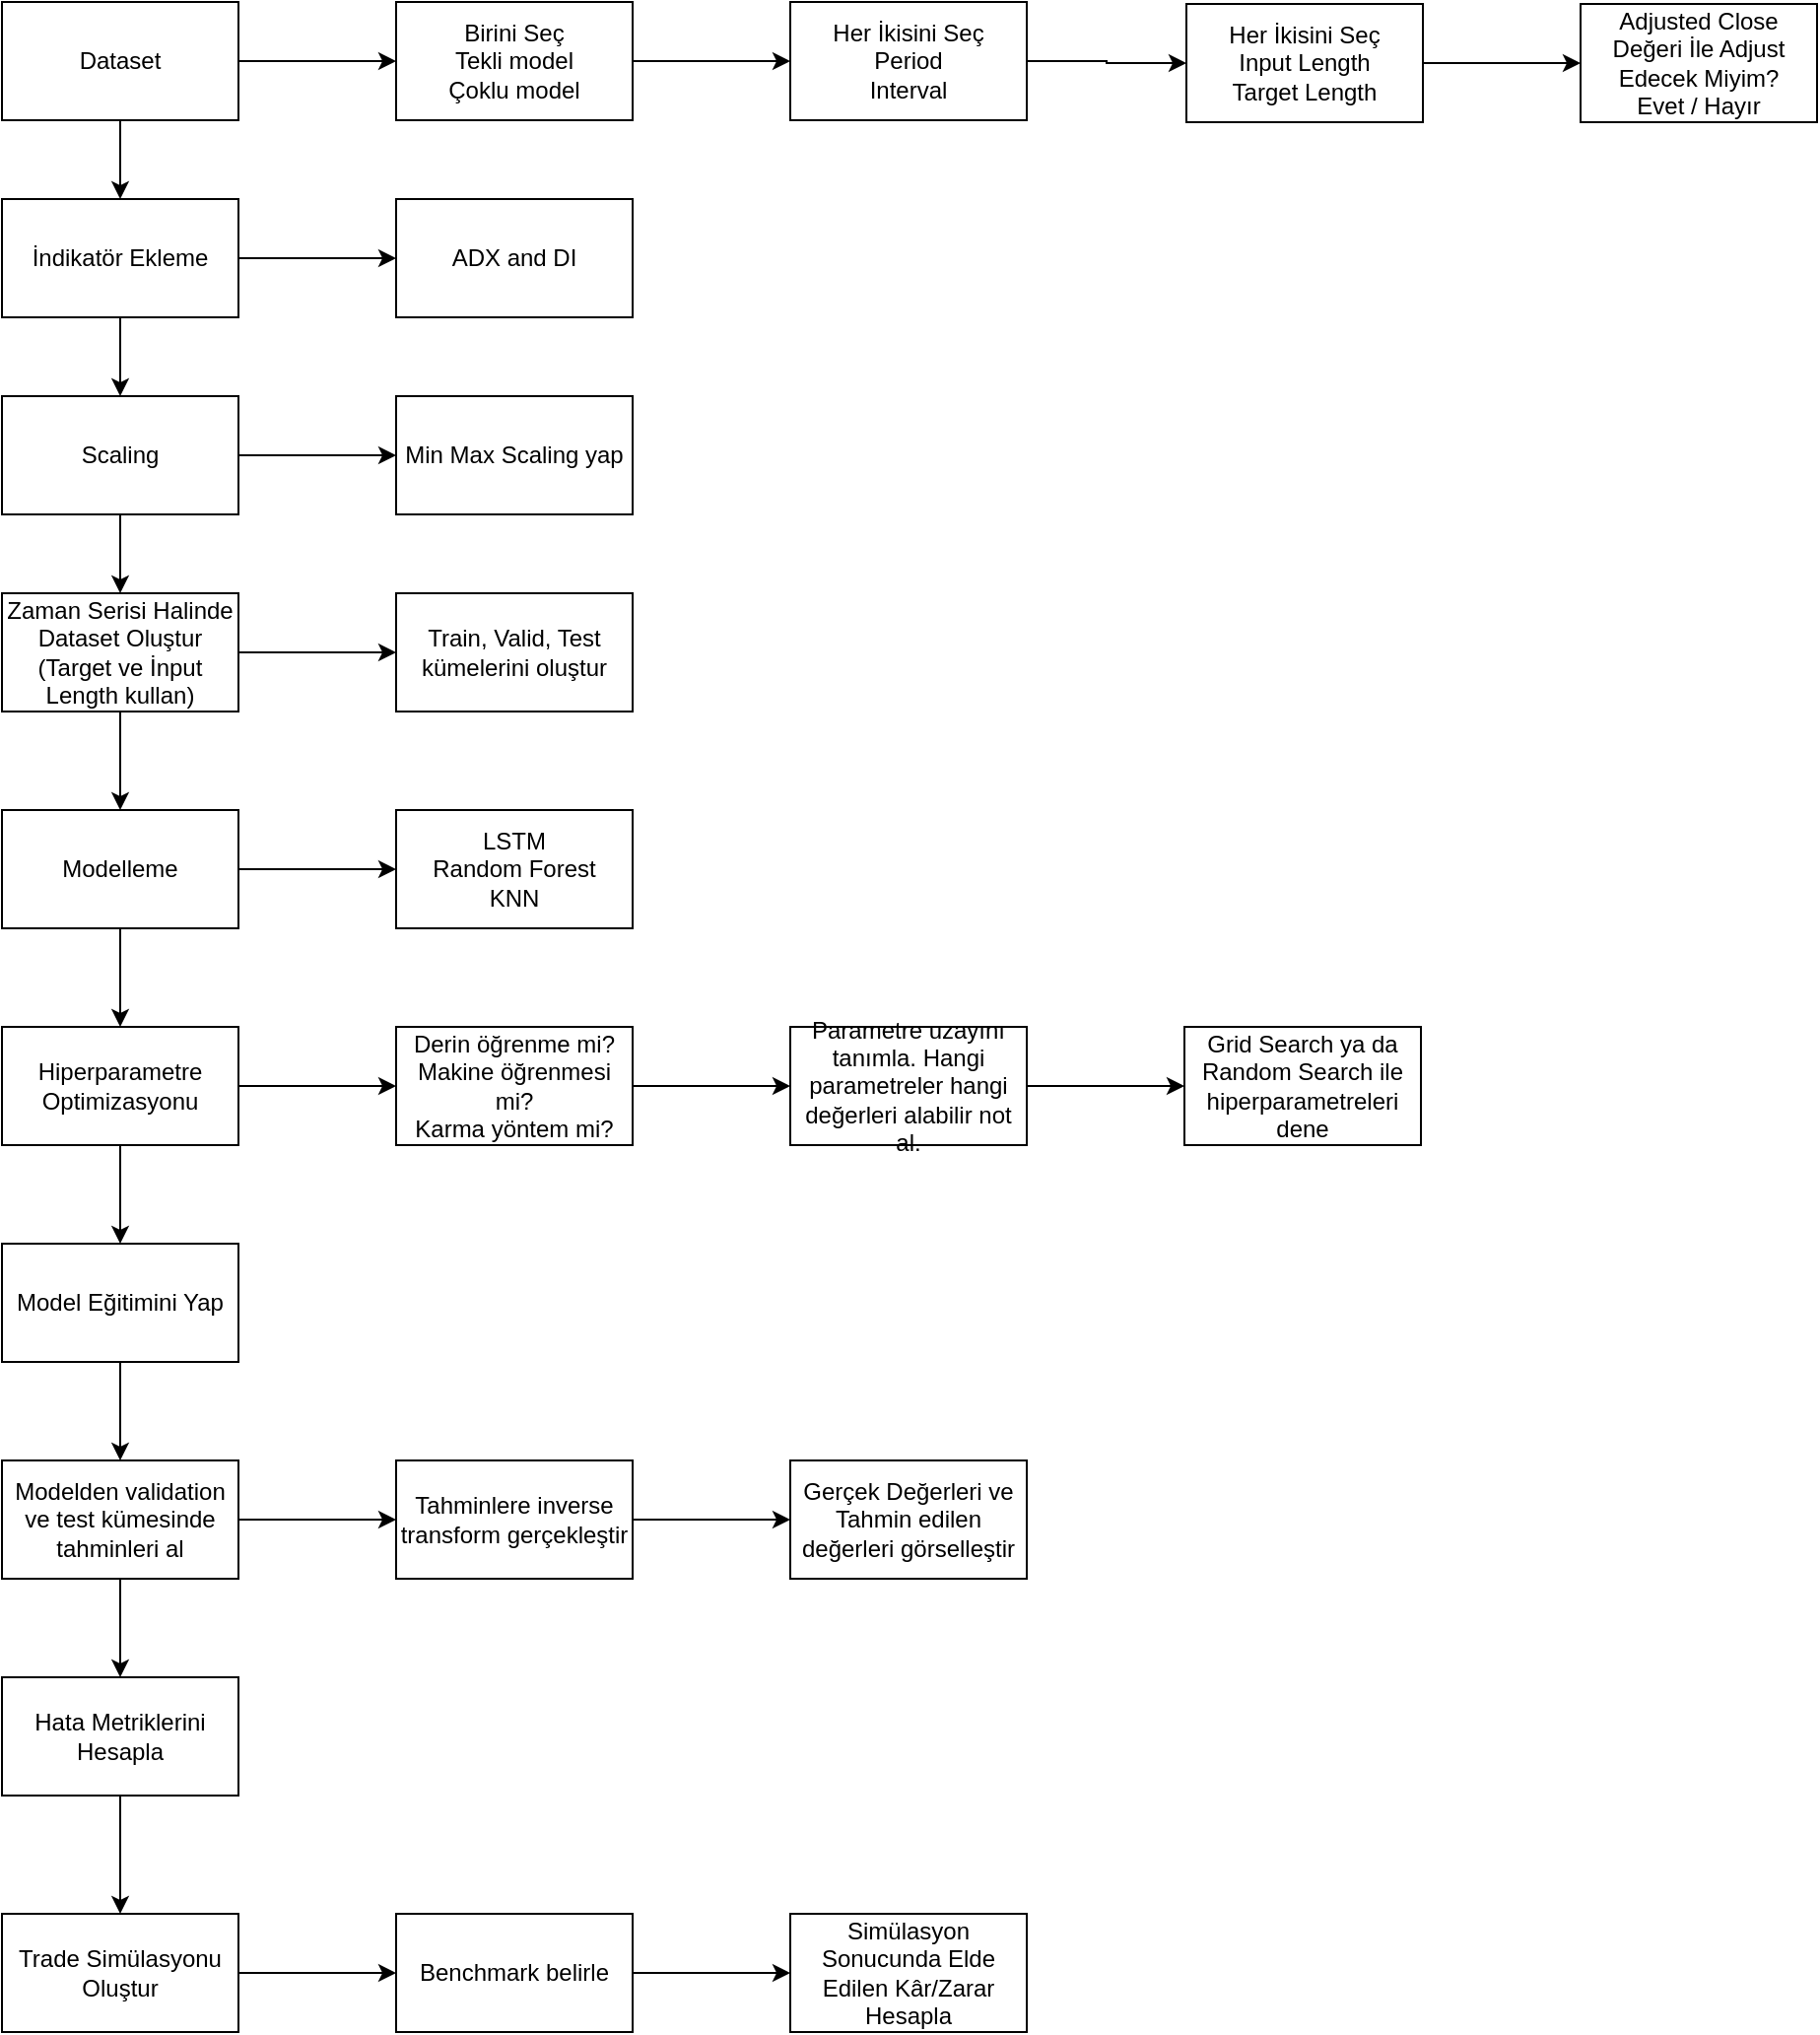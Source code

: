 <mxfile version="26.0.3">
  <diagram name="Sayfa -1" id="r75LU3kL0TUORkjahN-T">
    <mxGraphModel dx="1434" dy="746" grid="1" gridSize="10" guides="1" tooltips="1" connect="1" arrows="1" fold="1" page="1" pageScale="1" pageWidth="827" pageHeight="1169" math="0" shadow="0">
      <root>
        <mxCell id="0" />
        <mxCell id="1" parent="0" />
        <mxCell id="KyWWYSSTd58YS8akeymB-6" value="" style="edgeStyle=orthogonalEdgeStyle;rounded=0;orthogonalLoop=1;jettySize=auto;html=1;" edge="1" parent="1" source="KyWWYSSTd58YS8akeymB-1" target="KyWWYSSTd58YS8akeymB-5">
          <mxGeometry relative="1" as="geometry" />
        </mxCell>
        <mxCell id="KyWWYSSTd58YS8akeymB-13" value="" style="edgeStyle=orthogonalEdgeStyle;rounded=0;orthogonalLoop=1;jettySize=auto;html=1;" edge="1" parent="1" source="KyWWYSSTd58YS8akeymB-1" target="KyWWYSSTd58YS8akeymB-2">
          <mxGeometry relative="1" as="geometry" />
        </mxCell>
        <mxCell id="KyWWYSSTd58YS8akeymB-1" value="Dataset" style="rounded=0;whiteSpace=wrap;html=1;" vertex="1" parent="1">
          <mxGeometry x="140" y="240" width="120" height="60" as="geometry" />
        </mxCell>
        <mxCell id="KyWWYSSTd58YS8akeymB-15" value="" style="edgeStyle=orthogonalEdgeStyle;rounded=0;orthogonalLoop=1;jettySize=auto;html=1;" edge="1" parent="1" source="KyWWYSSTd58YS8akeymB-2" target="KyWWYSSTd58YS8akeymB-14">
          <mxGeometry relative="1" as="geometry" />
        </mxCell>
        <mxCell id="KyWWYSSTd58YS8akeymB-17" value="" style="edgeStyle=orthogonalEdgeStyle;rounded=0;orthogonalLoop=1;jettySize=auto;html=1;" edge="1" parent="1" source="KyWWYSSTd58YS8akeymB-2" target="KyWWYSSTd58YS8akeymB-16">
          <mxGeometry relative="1" as="geometry" />
        </mxCell>
        <mxCell id="KyWWYSSTd58YS8akeymB-2" value="İndikatör Ekleme" style="rounded=0;whiteSpace=wrap;html=1;" vertex="1" parent="1">
          <mxGeometry x="140" y="340" width="120" height="60" as="geometry" />
        </mxCell>
        <mxCell id="KyWWYSSTd58YS8akeymB-8" value="" style="edgeStyle=orthogonalEdgeStyle;rounded=0;orthogonalLoop=1;jettySize=auto;html=1;" edge="1" parent="1" source="KyWWYSSTd58YS8akeymB-5" target="KyWWYSSTd58YS8akeymB-7">
          <mxGeometry relative="1" as="geometry" />
        </mxCell>
        <mxCell id="KyWWYSSTd58YS8akeymB-5" value="&lt;div&gt;Birini Seç&lt;/div&gt;Tekli model&lt;div&gt;Çoklu model&lt;/div&gt;" style="rounded=0;whiteSpace=wrap;html=1;" vertex="1" parent="1">
          <mxGeometry x="340" y="240" width="120" height="60" as="geometry" />
        </mxCell>
        <mxCell id="KyWWYSSTd58YS8akeymB-10" value="" style="edgeStyle=orthogonalEdgeStyle;rounded=0;orthogonalLoop=1;jettySize=auto;html=1;" edge="1" parent="1" source="KyWWYSSTd58YS8akeymB-7" target="KyWWYSSTd58YS8akeymB-9">
          <mxGeometry relative="1" as="geometry" />
        </mxCell>
        <mxCell id="KyWWYSSTd58YS8akeymB-7" value="&lt;div&gt;Her İkisini Seç&lt;/div&gt;Period&lt;div&gt;Interval&lt;/div&gt;" style="rounded=0;whiteSpace=wrap;html=1;" vertex="1" parent="1">
          <mxGeometry x="540" y="240" width="120" height="60" as="geometry" />
        </mxCell>
        <mxCell id="KyWWYSSTd58YS8akeymB-12" value="" style="edgeStyle=orthogonalEdgeStyle;rounded=0;orthogonalLoop=1;jettySize=auto;html=1;" edge="1" parent="1" source="KyWWYSSTd58YS8akeymB-9" target="KyWWYSSTd58YS8akeymB-11">
          <mxGeometry relative="1" as="geometry" />
        </mxCell>
        <mxCell id="KyWWYSSTd58YS8akeymB-9" value="&lt;div&gt;Her İkisini Seç&lt;/div&gt;Input Length&lt;div&gt;Target Length&lt;/div&gt;" style="rounded=0;whiteSpace=wrap;html=1;" vertex="1" parent="1">
          <mxGeometry x="741" y="241" width="120" height="60" as="geometry" />
        </mxCell>
        <mxCell id="KyWWYSSTd58YS8akeymB-11" value="&lt;div&gt;Adjusted Close Değeri İle Adjust Edecek Miyim?&lt;/div&gt;&lt;div&gt;Evet / Hayır&lt;/div&gt;" style="rounded=0;whiteSpace=wrap;html=1;" vertex="1" parent="1">
          <mxGeometry x="941" y="241" width="120" height="60" as="geometry" />
        </mxCell>
        <mxCell id="KyWWYSSTd58YS8akeymB-14" value="ADX and DI" style="rounded=0;whiteSpace=wrap;html=1;" vertex="1" parent="1">
          <mxGeometry x="340" y="340" width="120" height="60" as="geometry" />
        </mxCell>
        <mxCell id="KyWWYSSTd58YS8akeymB-19" value="" style="edgeStyle=orthogonalEdgeStyle;rounded=0;orthogonalLoop=1;jettySize=auto;html=1;" edge="1" parent="1" source="KyWWYSSTd58YS8akeymB-16" target="KyWWYSSTd58YS8akeymB-18">
          <mxGeometry relative="1" as="geometry" />
        </mxCell>
        <mxCell id="KyWWYSSTd58YS8akeymB-21" value="" style="edgeStyle=orthogonalEdgeStyle;rounded=0;orthogonalLoop=1;jettySize=auto;html=1;" edge="1" parent="1" source="KyWWYSSTd58YS8akeymB-16" target="KyWWYSSTd58YS8akeymB-20">
          <mxGeometry relative="1" as="geometry" />
        </mxCell>
        <mxCell id="KyWWYSSTd58YS8akeymB-16" value="Scaling" style="rounded=0;whiteSpace=wrap;html=1;" vertex="1" parent="1">
          <mxGeometry x="140" y="440" width="120" height="60" as="geometry" />
        </mxCell>
        <mxCell id="KyWWYSSTd58YS8akeymB-18" value="Min Max Scaling yap" style="rounded=0;whiteSpace=wrap;html=1;" vertex="1" parent="1">
          <mxGeometry x="340" y="440" width="120" height="60" as="geometry" />
        </mxCell>
        <mxCell id="KyWWYSSTd58YS8akeymB-23" value="" style="edgeStyle=orthogonalEdgeStyle;rounded=0;orthogonalLoop=1;jettySize=auto;html=1;" edge="1" parent="1" source="KyWWYSSTd58YS8akeymB-20" target="KyWWYSSTd58YS8akeymB-22">
          <mxGeometry relative="1" as="geometry" />
        </mxCell>
        <mxCell id="KyWWYSSTd58YS8akeymB-25" value="" style="edgeStyle=orthogonalEdgeStyle;rounded=0;orthogonalLoop=1;jettySize=auto;html=1;" edge="1" parent="1" source="KyWWYSSTd58YS8akeymB-20" target="KyWWYSSTd58YS8akeymB-24">
          <mxGeometry relative="1" as="geometry" />
        </mxCell>
        <mxCell id="KyWWYSSTd58YS8akeymB-20" value="Zaman Serisi Halinde Dataset Oluştur&lt;div&gt;(Target ve İnput Length kullan)&lt;/div&gt;" style="rounded=0;whiteSpace=wrap;html=1;" vertex="1" parent="1">
          <mxGeometry x="140" y="540" width="120" height="60" as="geometry" />
        </mxCell>
        <mxCell id="KyWWYSSTd58YS8akeymB-22" value="Train, Valid, Test kümelerini oluştur" style="rounded=0;whiteSpace=wrap;html=1;" vertex="1" parent="1">
          <mxGeometry x="340" y="540" width="120" height="60" as="geometry" />
        </mxCell>
        <mxCell id="KyWWYSSTd58YS8akeymB-27" value="" style="edgeStyle=orthogonalEdgeStyle;rounded=0;orthogonalLoop=1;jettySize=auto;html=1;" edge="1" parent="1" source="KyWWYSSTd58YS8akeymB-24" target="KyWWYSSTd58YS8akeymB-26">
          <mxGeometry relative="1" as="geometry" />
        </mxCell>
        <mxCell id="KyWWYSSTd58YS8akeymB-29" value="" style="edgeStyle=orthogonalEdgeStyle;rounded=0;orthogonalLoop=1;jettySize=auto;html=1;" edge="1" parent="1" source="KyWWYSSTd58YS8akeymB-24" target="KyWWYSSTd58YS8akeymB-28">
          <mxGeometry relative="1" as="geometry" />
        </mxCell>
        <mxCell id="KyWWYSSTd58YS8akeymB-24" value="Modelleme" style="rounded=0;whiteSpace=wrap;html=1;" vertex="1" parent="1">
          <mxGeometry x="140" y="650" width="120" height="60" as="geometry" />
        </mxCell>
        <mxCell id="KyWWYSSTd58YS8akeymB-26" value="LSTM&lt;div&gt;Random Forest&lt;/div&gt;&lt;div&gt;KNN&lt;/div&gt;" style="rounded=0;whiteSpace=wrap;html=1;" vertex="1" parent="1">
          <mxGeometry x="340" y="650" width="120" height="60" as="geometry" />
        </mxCell>
        <mxCell id="KyWWYSSTd58YS8akeymB-31" value="" style="edgeStyle=orthogonalEdgeStyle;rounded=0;orthogonalLoop=1;jettySize=auto;html=1;" edge="1" parent="1" source="KyWWYSSTd58YS8akeymB-28" target="KyWWYSSTd58YS8akeymB-30">
          <mxGeometry relative="1" as="geometry" />
        </mxCell>
        <mxCell id="KyWWYSSTd58YS8akeymB-37" value="" style="edgeStyle=orthogonalEdgeStyle;rounded=0;orthogonalLoop=1;jettySize=auto;html=1;" edge="1" parent="1" source="KyWWYSSTd58YS8akeymB-28" target="KyWWYSSTd58YS8akeymB-36">
          <mxGeometry relative="1" as="geometry" />
        </mxCell>
        <mxCell id="KyWWYSSTd58YS8akeymB-28" value="Hiperparametre Optimizasyonu" style="rounded=0;whiteSpace=wrap;html=1;" vertex="1" parent="1">
          <mxGeometry x="140" y="760" width="120" height="60" as="geometry" />
        </mxCell>
        <mxCell id="KyWWYSSTd58YS8akeymB-33" value="" style="edgeStyle=orthogonalEdgeStyle;rounded=0;orthogonalLoop=1;jettySize=auto;html=1;" edge="1" parent="1" source="KyWWYSSTd58YS8akeymB-30" target="KyWWYSSTd58YS8akeymB-32">
          <mxGeometry relative="1" as="geometry" />
        </mxCell>
        <mxCell id="KyWWYSSTd58YS8akeymB-30" value="Derin öğrenme mi?&lt;br&gt;Makine öğrenmesi mi?&lt;div&gt;Karma yöntem mi?&lt;/div&gt;" style="rounded=0;whiteSpace=wrap;html=1;" vertex="1" parent="1">
          <mxGeometry x="340" y="760" width="120" height="60" as="geometry" />
        </mxCell>
        <mxCell id="KyWWYSSTd58YS8akeymB-35" value="" style="edgeStyle=orthogonalEdgeStyle;rounded=0;orthogonalLoop=1;jettySize=auto;html=1;" edge="1" parent="1" source="KyWWYSSTd58YS8akeymB-32" target="KyWWYSSTd58YS8akeymB-34">
          <mxGeometry relative="1" as="geometry" />
        </mxCell>
        <mxCell id="KyWWYSSTd58YS8akeymB-32" value="Parametre uzayını tanımla. Hangi parametreler hangi değerleri alabilir not al." style="rounded=0;whiteSpace=wrap;html=1;" vertex="1" parent="1">
          <mxGeometry x="540" y="760" width="120" height="60" as="geometry" />
        </mxCell>
        <mxCell id="KyWWYSSTd58YS8akeymB-34" value="Grid Search ya da Random Search ile hiperparametreleri dene" style="rounded=0;whiteSpace=wrap;html=1;" vertex="1" parent="1">
          <mxGeometry x="740" y="760" width="120" height="60" as="geometry" />
        </mxCell>
        <mxCell id="KyWWYSSTd58YS8akeymB-39" value="" style="edgeStyle=orthogonalEdgeStyle;rounded=0;orthogonalLoop=1;jettySize=auto;html=1;" edge="1" parent="1" source="KyWWYSSTd58YS8akeymB-36" target="KyWWYSSTd58YS8akeymB-38">
          <mxGeometry relative="1" as="geometry" />
        </mxCell>
        <mxCell id="KyWWYSSTd58YS8akeymB-36" value="Model Eğitimini Yap" style="rounded=0;whiteSpace=wrap;html=1;" vertex="1" parent="1">
          <mxGeometry x="140" y="870" width="120" height="60" as="geometry" />
        </mxCell>
        <mxCell id="KyWWYSSTd58YS8akeymB-43" value="" style="edgeStyle=orthogonalEdgeStyle;rounded=0;orthogonalLoop=1;jettySize=auto;html=1;" edge="1" parent="1" source="KyWWYSSTd58YS8akeymB-38" target="KyWWYSSTd58YS8akeymB-42">
          <mxGeometry relative="1" as="geometry" />
        </mxCell>
        <mxCell id="KyWWYSSTd58YS8akeymB-47" value="" style="edgeStyle=orthogonalEdgeStyle;rounded=0;orthogonalLoop=1;jettySize=auto;html=1;" edge="1" parent="1" source="KyWWYSSTd58YS8akeymB-38" target="KyWWYSSTd58YS8akeymB-46">
          <mxGeometry relative="1" as="geometry" />
        </mxCell>
        <mxCell id="KyWWYSSTd58YS8akeymB-38" value="Modelden validation ve test kümesinde tahminleri al" style="rounded=0;whiteSpace=wrap;html=1;" vertex="1" parent="1">
          <mxGeometry x="140" y="980" width="120" height="60" as="geometry" />
        </mxCell>
        <mxCell id="KyWWYSSTd58YS8akeymB-45" value="" style="edgeStyle=orthogonalEdgeStyle;rounded=0;orthogonalLoop=1;jettySize=auto;html=1;" edge="1" parent="1" source="KyWWYSSTd58YS8akeymB-42" target="KyWWYSSTd58YS8akeymB-44">
          <mxGeometry relative="1" as="geometry" />
        </mxCell>
        <mxCell id="KyWWYSSTd58YS8akeymB-42" value="Tahminlere inverse transform gerçekleştir" style="rounded=0;whiteSpace=wrap;html=1;" vertex="1" parent="1">
          <mxGeometry x="340" y="980" width="120" height="60" as="geometry" />
        </mxCell>
        <mxCell id="KyWWYSSTd58YS8akeymB-44" value="Gerçek Değerleri ve Tahmin edilen değerleri görselleştir" style="rounded=0;whiteSpace=wrap;html=1;" vertex="1" parent="1">
          <mxGeometry x="540" y="980" width="120" height="60" as="geometry" />
        </mxCell>
        <mxCell id="KyWWYSSTd58YS8akeymB-49" value="" style="edgeStyle=orthogonalEdgeStyle;rounded=0;orthogonalLoop=1;jettySize=auto;html=1;" edge="1" parent="1" source="KyWWYSSTd58YS8akeymB-46" target="KyWWYSSTd58YS8akeymB-48">
          <mxGeometry relative="1" as="geometry" />
        </mxCell>
        <mxCell id="KyWWYSSTd58YS8akeymB-46" value="Hata Metriklerini Hesapla" style="rounded=0;whiteSpace=wrap;html=1;" vertex="1" parent="1">
          <mxGeometry x="140" y="1090" width="120" height="60" as="geometry" />
        </mxCell>
        <mxCell id="KyWWYSSTd58YS8akeymB-51" value="" style="edgeStyle=orthogonalEdgeStyle;rounded=0;orthogonalLoop=1;jettySize=auto;html=1;" edge="1" parent="1" source="KyWWYSSTd58YS8akeymB-48" target="KyWWYSSTd58YS8akeymB-50">
          <mxGeometry relative="1" as="geometry" />
        </mxCell>
        <mxCell id="KyWWYSSTd58YS8akeymB-48" value="Trade Simülasyonu Oluştur" style="rounded=0;whiteSpace=wrap;html=1;" vertex="1" parent="1">
          <mxGeometry x="140" y="1210" width="120" height="60" as="geometry" />
        </mxCell>
        <mxCell id="KyWWYSSTd58YS8akeymB-53" value="" style="edgeStyle=orthogonalEdgeStyle;rounded=0;orthogonalLoop=1;jettySize=auto;html=1;" edge="1" parent="1" source="KyWWYSSTd58YS8akeymB-50" target="KyWWYSSTd58YS8akeymB-52">
          <mxGeometry relative="1" as="geometry" />
        </mxCell>
        <mxCell id="KyWWYSSTd58YS8akeymB-50" value="Benchmark belirle" style="rounded=0;whiteSpace=wrap;html=1;" vertex="1" parent="1">
          <mxGeometry x="340" y="1210" width="120" height="60" as="geometry" />
        </mxCell>
        <mxCell id="KyWWYSSTd58YS8akeymB-52" value="Simülasyon Sonucunda Elde Edilen Kâr/Zarar Hesapla" style="rounded=0;whiteSpace=wrap;html=1;" vertex="1" parent="1">
          <mxGeometry x="540" y="1210" width="120" height="60" as="geometry" />
        </mxCell>
      </root>
    </mxGraphModel>
  </diagram>
</mxfile>
